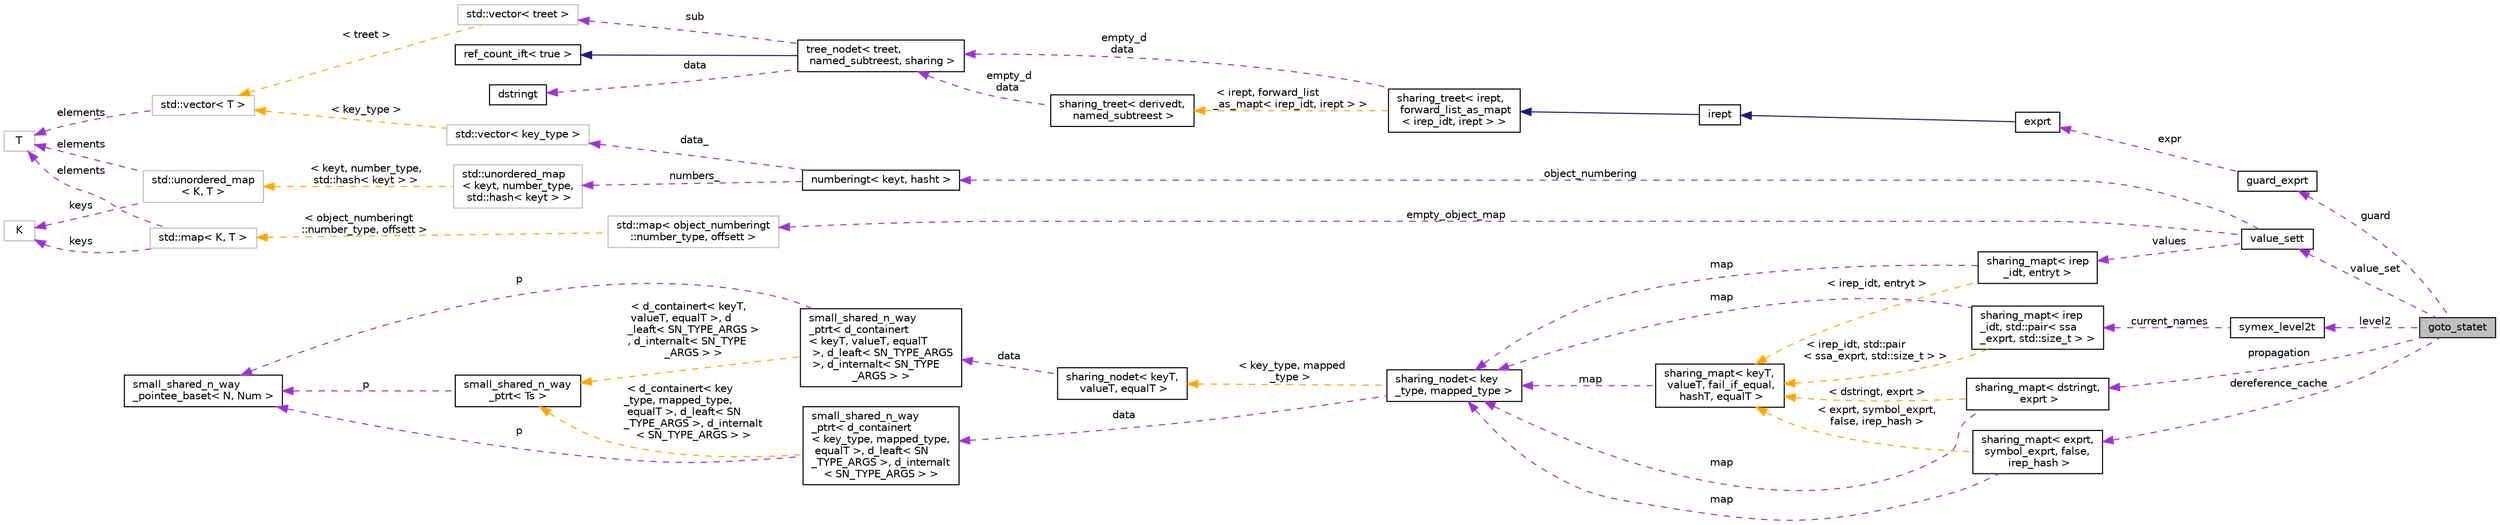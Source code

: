 digraph "goto_statet"
{
 // LATEX_PDF_SIZE
  bgcolor="transparent";
  edge [fontname="Helvetica",fontsize="10",labelfontname="Helvetica",labelfontsize="10"];
  node [fontname="Helvetica",fontsize="10",shape=record];
  rankdir="LR";
  Node1 [label="goto_statet",height=0.2,width=0.4,color="black", fillcolor="grey75", style="filled", fontcolor="black",tooltip="Container for data that varies per program point, e.g."];
  Node2 -> Node1 [dir="back",color="darkorchid3",fontsize="10",style="dashed",label=" propagation" ,fontname="Helvetica"];
  Node2 [label="sharing_mapt\< dstringt,\l exprt \>",height=0.2,width=0.4,color="black",URL="$classsharing__mapt.html",tooltip=" "];
  Node3 -> Node2 [dir="back",color="darkorchid3",fontsize="10",style="dashed",label=" map" ,fontname="Helvetica"];
  Node3 [label="sharing_nodet\< key\l_type, mapped_type \>",height=0.2,width=0.4,color="black",URL="$classsharing__nodet.html",tooltip=" "];
  Node4 -> Node3 [dir="back",color="darkorchid3",fontsize="10",style="dashed",label=" data" ,fontname="Helvetica"];
  Node4 [label="small_shared_n_way\l_ptrt\< d_containert\l\< key_type, mapped_type,\l equalT \>, d_leaft\< SN\l_TYPE_ARGS \>, d_internalt\l\< SN_TYPE_ARGS \> \>",height=0.2,width=0.4,color="black",URL="$classsmall__shared__n__way__ptrt.html",tooltip=" "];
  Node5 -> Node4 [dir="back",color="darkorchid3",fontsize="10",style="dashed",label=" p" ,fontname="Helvetica"];
  Node5 [label="small_shared_n_way\l_pointee_baset\< N, Num \>",height=0.2,width=0.4,color="black",URL="$classsmall__shared__n__way__pointee__baset.html",tooltip=" "];
  Node6 -> Node4 [dir="back",color="orange",fontsize="10",style="dashed",label=" \< d_containert\< key\l_type, mapped_type,\l equalT \>, d_leaft\< SN\l_TYPE_ARGS \>, d_internalt\l\< SN_TYPE_ARGS \> \>" ,fontname="Helvetica"];
  Node6 [label="small_shared_n_way\l_ptrt\< Ts \>",height=0.2,width=0.4,color="black",URL="$classsmall__shared__n__way__ptrt.html",tooltip="This class is similar to small_shared_ptrt and boost's intrusive_ptr."];
  Node5 -> Node6 [dir="back",color="darkorchid3",fontsize="10",style="dashed",label=" p" ,fontname="Helvetica"];
  Node7 -> Node3 [dir="back",color="orange",fontsize="10",style="dashed",label=" \< key_type, mapped\l_type \>" ,fontname="Helvetica"];
  Node7 [label="sharing_nodet\< keyT,\l valueT, equalT \>",height=0.2,width=0.4,color="black",URL="$classsharing__nodet.html",tooltip=" "];
  Node8 -> Node7 [dir="back",color="darkorchid3",fontsize="10",style="dashed",label=" data" ,fontname="Helvetica"];
  Node8 [label="small_shared_n_way\l_ptrt\< d_containert\l\< keyT, valueT, equalT\l \>, d_leaft\< SN_TYPE_ARGS\l \>, d_internalt\< SN_TYPE\l_ARGS \> \>",height=0.2,width=0.4,color="black",URL="$classsmall__shared__n__way__ptrt.html",tooltip=" "];
  Node5 -> Node8 [dir="back",color="darkorchid3",fontsize="10",style="dashed",label=" p" ,fontname="Helvetica"];
  Node6 -> Node8 [dir="back",color="orange",fontsize="10",style="dashed",label=" \< d_containert\< keyT,\l valueT, equalT \>, d\l_leaft\< SN_TYPE_ARGS \>\l, d_internalt\< SN_TYPE\l_ARGS \> \>" ,fontname="Helvetica"];
  Node9 -> Node2 [dir="back",color="orange",fontsize="10",style="dashed",label=" \< dstringt, exprt \>" ,fontname="Helvetica"];
  Node9 [label="sharing_mapt\< keyT,\l valueT, fail_if_equal,\l hashT, equalT \>",height=0.2,width=0.4,color="black",URL="$classsharing__mapt.html",tooltip="A map implemented as a tree where subtrees can be shared between different maps."];
  Node3 -> Node9 [dir="back",color="darkorchid3",fontsize="10",style="dashed",label=" map" ,fontname="Helvetica"];
  Node10 -> Node1 [dir="back",color="darkorchid3",fontsize="10",style="dashed",label=" level2" ,fontname="Helvetica"];
  Node10 [label="symex_level2t",height=0.2,width=0.4,color="black",URL="$structsymex__level2t.html",tooltip="Functor to set the level 2 renaming of SSA expressions."];
  Node11 -> Node10 [dir="back",color="darkorchid3",fontsize="10",style="dashed",label=" current_names" ,fontname="Helvetica"];
  Node11 [label="sharing_mapt\< irep\l_idt, std::pair\< ssa\l_exprt, std::size_t \> \>",height=0.2,width=0.4,color="black",URL="$classsharing__mapt.html",tooltip=" "];
  Node3 -> Node11 [dir="back",color="darkorchid3",fontsize="10",style="dashed",label=" map" ,fontname="Helvetica"];
  Node9 -> Node11 [dir="back",color="orange",fontsize="10",style="dashed",label=" \< irep_idt, std::pair\l\< ssa_exprt, std::size_t \> \>" ,fontname="Helvetica"];
  Node12 -> Node1 [dir="back",color="darkorchid3",fontsize="10",style="dashed",label=" dereference_cache" ,fontname="Helvetica"];
  Node12 [label="sharing_mapt\< exprt,\l symbol_exprt, false,\l irep_hash \>",height=0.2,width=0.4,color="black",URL="$classsharing__mapt.html",tooltip=" "];
  Node3 -> Node12 [dir="back",color="darkorchid3",fontsize="10",style="dashed",label=" map" ,fontname="Helvetica"];
  Node9 -> Node12 [dir="back",color="orange",fontsize="10",style="dashed",label=" \< exprt, symbol_exprt,\l false, irep_hash \>" ,fontname="Helvetica"];
  Node13 -> Node1 [dir="back",color="darkorchid3",fontsize="10",style="dashed",label=" guard" ,fontname="Helvetica"];
  Node13 [label="guard_exprt",height=0.2,width=0.4,color="black",URL="$classguard__exprt.html",tooltip=" "];
  Node14 -> Node13 [dir="back",color="darkorchid3",fontsize="10",style="dashed",label=" expr" ,fontname="Helvetica"];
  Node14 [label="exprt",height=0.2,width=0.4,color="black",URL="$classexprt.html",tooltip="Base class for all expressions."];
  Node15 -> Node14 [dir="back",color="midnightblue",fontsize="10",style="solid",fontname="Helvetica"];
  Node15 [label="irept",height=0.2,width=0.4,color="black",URL="$classirept.html",tooltip="There are a large number of kinds of tree structured or tree-like data in CPROVER."];
  Node16 -> Node15 [dir="back",color="midnightblue",fontsize="10",style="solid",fontname="Helvetica"];
  Node16 [label="sharing_treet\< irept,\l forward_list_as_mapt\l\< irep_idt, irept \> \>",height=0.2,width=0.4,color="black",URL="$classsharing__treet.html",tooltip=" "];
  Node17 -> Node16 [dir="back",color="darkorchid3",fontsize="10",style="dashed",label=" empty_d\ndata" ,fontname="Helvetica"];
  Node17 [label="tree_nodet\< treet,\l named_subtreest, sharing \>",height=0.2,width=0.4,color="black",URL="$classtree__nodet.html",tooltip="A node with data in a tree, it contains:"];
  Node18 -> Node17 [dir="back",color="midnightblue",fontsize="10",style="solid",fontname="Helvetica"];
  Node18 [label="ref_count_ift\< true \>",height=0.2,width=0.4,color="black",URL="$structref__count__ift_3_01true_01_4.html",tooltip=" "];
  Node19 -> Node17 [dir="back",color="darkorchid3",fontsize="10",style="dashed",label=" sub" ,fontname="Helvetica"];
  Node19 [label="std::vector\< treet \>",height=0.2,width=0.4,color="grey75",tooltip=" "];
  Node20 -> Node19 [dir="back",color="orange",fontsize="10",style="dashed",label=" \< treet \>" ,fontname="Helvetica"];
  Node20 [label="std::vector\< T \>",height=0.2,width=0.4,color="grey75",tooltip="STL class."];
  Node21 -> Node20 [dir="back",color="darkorchid3",fontsize="10",style="dashed",label=" elements" ,fontname="Helvetica"];
  Node21 [label="T",height=0.2,width=0.4,color="grey75",tooltip=" "];
  Node22 -> Node17 [dir="back",color="darkorchid3",fontsize="10",style="dashed",label=" data" ,fontname="Helvetica"];
  Node22 [label="dstringt",height=0.2,width=0.4,color="black",URL="$classdstringt.html",tooltip="dstringt has one field, an unsigned integer no which is an index into a static table of strings."];
  Node23 -> Node16 [dir="back",color="orange",fontsize="10",style="dashed",label=" \< irept, forward_list\l_as_mapt\< irep_idt, irept \> \>" ,fontname="Helvetica"];
  Node23 [label="sharing_treet\< derivedt,\l named_subtreest \>",height=0.2,width=0.4,color="black",URL="$classsharing__treet.html",tooltip="Base class for tree-like data structures with sharing."];
  Node17 -> Node23 [dir="back",color="darkorchid3",fontsize="10",style="dashed",label=" empty_d\ndata" ,fontname="Helvetica"];
  Node24 -> Node1 [dir="back",color="darkorchid3",fontsize="10",style="dashed",label=" value_set" ,fontname="Helvetica"];
  Node24 [label="value_sett",height=0.2,width=0.4,color="black",URL="$classvalue__sett.html",tooltip="State type in value_set_domaint, used in value-set analysis and goto-symex."];
  Node25 -> Node24 [dir="back",color="darkorchid3",fontsize="10",style="dashed",label=" values" ,fontname="Helvetica"];
  Node25 [label="sharing_mapt\< irep\l_idt, entryt \>",height=0.2,width=0.4,color="black",URL="$classsharing__mapt.html",tooltip=" "];
  Node3 -> Node25 [dir="back",color="darkorchid3",fontsize="10",style="dashed",label=" map" ,fontname="Helvetica"];
  Node9 -> Node25 [dir="back",color="orange",fontsize="10",style="dashed",label=" \< irep_idt, entryt \>" ,fontname="Helvetica"];
  Node26 -> Node24 [dir="back",color="darkorchid3",fontsize="10",style="dashed",label=" empty_object_map" ,fontname="Helvetica"];
  Node26 [label="std::map\< object_numberingt\l::number_type, offsett \>",height=0.2,width=0.4,color="grey75",tooltip=" "];
  Node27 -> Node26 [dir="back",color="orange",fontsize="10",style="dashed",label=" \< object_numberingt\l::number_type, offsett \>" ,fontname="Helvetica"];
  Node27 [label="std::map\< K, T \>",height=0.2,width=0.4,color="grey75",tooltip="STL class."];
  Node28 -> Node27 [dir="back",color="darkorchid3",fontsize="10",style="dashed",label=" keys" ,fontname="Helvetica"];
  Node28 [label="K",height=0.2,width=0.4,color="grey75",tooltip=" "];
  Node21 -> Node27 [dir="back",color="darkorchid3",fontsize="10",style="dashed",label=" elements" ,fontname="Helvetica"];
  Node29 -> Node24 [dir="back",color="darkorchid3",fontsize="10",style="dashed",label=" object_numbering" ,fontname="Helvetica"];
  Node29 [label="numberingt\< keyt, hasht \>",height=0.2,width=0.4,color="black",URL="$classnumberingt.html",tooltip=" "];
  Node30 -> Node29 [dir="back",color="darkorchid3",fontsize="10",style="dashed",label=" numbers_" ,fontname="Helvetica"];
  Node30 [label="std::unordered_map\l\< keyt, number_type,\l std::hash\< keyt \> \>",height=0.2,width=0.4,color="grey75",tooltip=" "];
  Node31 -> Node30 [dir="back",color="orange",fontsize="10",style="dashed",label=" \< keyt, number_type,\l std::hash\< keyt \> \>" ,fontname="Helvetica"];
  Node31 [label="std::unordered_map\l\< K, T \>",height=0.2,width=0.4,color="grey75",tooltip="STL class."];
  Node28 -> Node31 [dir="back",color="darkorchid3",fontsize="10",style="dashed",label=" keys" ,fontname="Helvetica"];
  Node21 -> Node31 [dir="back",color="darkorchid3",fontsize="10",style="dashed",label=" elements" ,fontname="Helvetica"];
  Node32 -> Node29 [dir="back",color="darkorchid3",fontsize="10",style="dashed",label=" data_" ,fontname="Helvetica"];
  Node32 [label="std::vector\< key_type \>",height=0.2,width=0.4,color="grey75",tooltip=" "];
  Node20 -> Node32 [dir="back",color="orange",fontsize="10",style="dashed",label=" \< key_type \>" ,fontname="Helvetica"];
}
